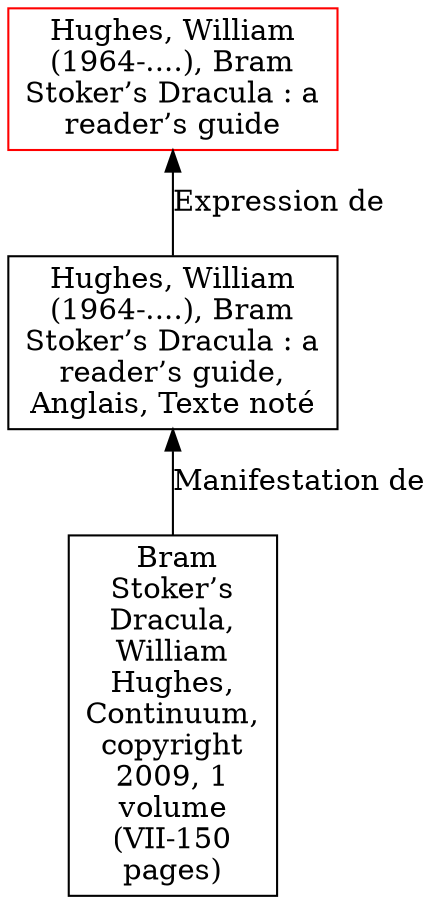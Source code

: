 // Notice UMLRM0111
digraph UMLRM0111 {
	node [align=left shape=rect]
	size="20,20"
	rankdir=BT
	UMLRM0111 [label="Hughes, William
(1964-....), Bram
Stoker’s Dracula : a
reader’s guide" color=red]
	UMLRM0112 [label="Hughes, William
(1964-....), Bram
Stoker’s Dracula : a
reader’s guide,
Anglais, Texte noté"]
	UMLRM0112 -> UMLRM0111 [label="Expression de"]
	UMLRM0113 [label=" Bram
Stoker’s
Dracula,
William
Hughes,
Continuum,
copyright
2009, 1
volume
(VII-150
pages)"]
	UMLRM0113 -> UMLRM0112 [label="Manifestation de"]
}
